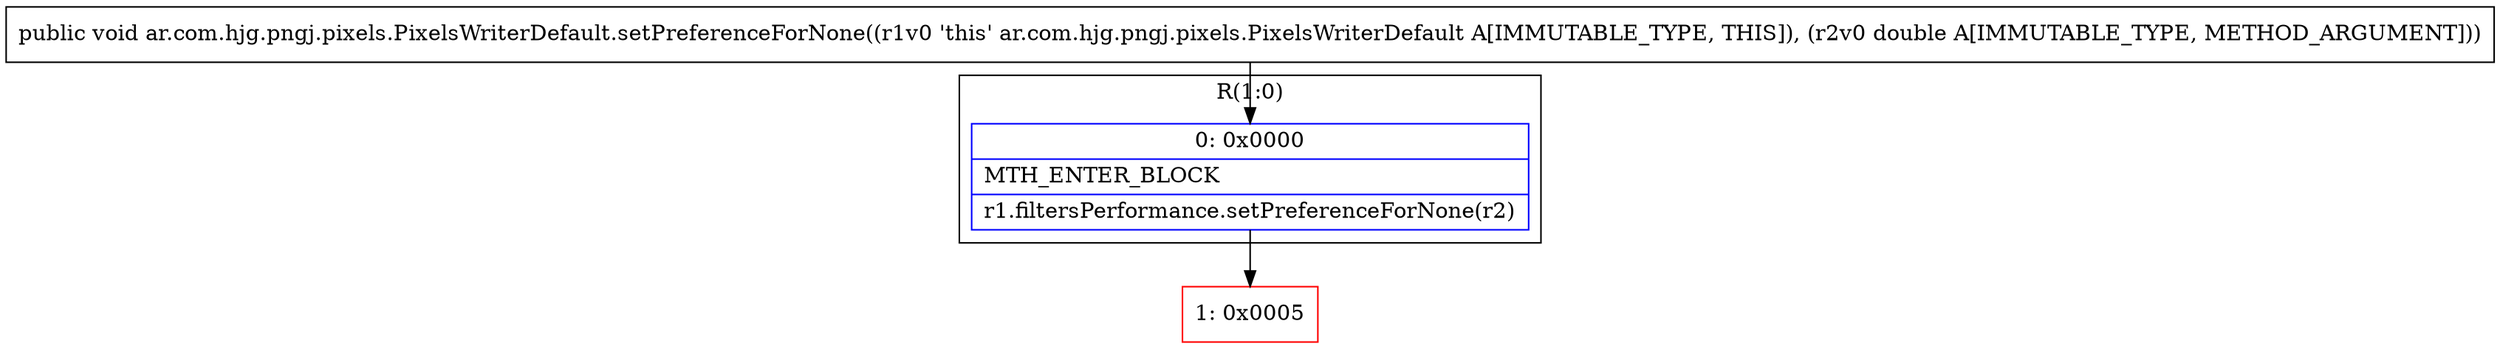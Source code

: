digraph "CFG forar.com.hjg.pngj.pixels.PixelsWriterDefault.setPreferenceForNone(D)V" {
subgraph cluster_Region_1872057324 {
label = "R(1:0)";
node [shape=record,color=blue];
Node_0 [shape=record,label="{0\:\ 0x0000|MTH_ENTER_BLOCK\l|r1.filtersPerformance.setPreferenceForNone(r2)\l}"];
}
Node_1 [shape=record,color=red,label="{1\:\ 0x0005}"];
MethodNode[shape=record,label="{public void ar.com.hjg.pngj.pixels.PixelsWriterDefault.setPreferenceForNone((r1v0 'this' ar.com.hjg.pngj.pixels.PixelsWriterDefault A[IMMUTABLE_TYPE, THIS]), (r2v0 double A[IMMUTABLE_TYPE, METHOD_ARGUMENT])) }"];
MethodNode -> Node_0;
Node_0 -> Node_1;
}

